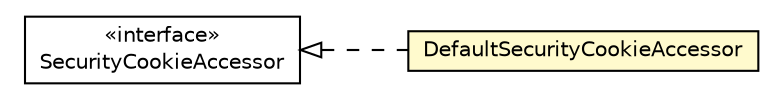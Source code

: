 #!/usr/local/bin/dot
#
# Class diagram 
# Generated by UMLGraph version R5_6-24-gf6e263 (http://www.umlgraph.org/)
#

digraph G {
	edge [fontname="Helvetica",fontsize=10,labelfontname="Helvetica",labelfontsize=10];
	node [fontname="Helvetica",fontsize=10,shape=plaintext];
	nodesep=0.25;
	ranksep=0.5;
	rankdir=LR;
	// com.gwtplatform.dispatch.shared.SecurityCookieAccessor
	c155374 [label=<<table title="com.gwtplatform.dispatch.shared.SecurityCookieAccessor" border="0" cellborder="1" cellspacing="0" cellpadding="2" port="p" href="../shared/SecurityCookieAccessor.html">
		<tr><td><table border="0" cellspacing="0" cellpadding="1">
<tr><td align="center" balign="center"> &#171;interface&#187; </td></tr>
<tr><td align="center" balign="center"> SecurityCookieAccessor </td></tr>
		</table></td></tr>
		</table>>, URL="../shared/SecurityCookieAccessor.html", fontname="Helvetica", fontcolor="black", fontsize=10.0];
	// com.gwtplatform.dispatch.client.DefaultSecurityCookieAccessor
	c155390 [label=<<table title="com.gwtplatform.dispatch.client.DefaultSecurityCookieAccessor" border="0" cellborder="1" cellspacing="0" cellpadding="2" port="p" bgcolor="lemonChiffon" href="./DefaultSecurityCookieAccessor.html">
		<tr><td><table border="0" cellspacing="0" cellpadding="1">
<tr><td align="center" balign="center"> DefaultSecurityCookieAccessor </td></tr>
		</table></td></tr>
		</table>>, URL="./DefaultSecurityCookieAccessor.html", fontname="Helvetica", fontcolor="black", fontsize=10.0];
	//com.gwtplatform.dispatch.client.DefaultSecurityCookieAccessor implements com.gwtplatform.dispatch.shared.SecurityCookieAccessor
	c155374:p -> c155390:p [dir=back,arrowtail=empty,style=dashed];
}

